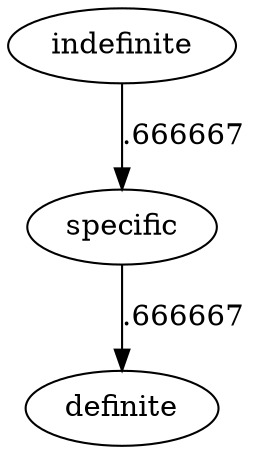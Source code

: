 digraph definiteness {
	graph [odds = 0.2]; // WALS
	// conflation with deictic_distance smallish, because deictic_distance by itself gives much the same effect.
	graph [conflation = "{deictic_distance: 0.075}"]; 
	edge [twoway = 1];
	indefinite -> specific [weight = .666667, label = .666667];
	specific [seed_retention = 0.075];
	specific [product_with = "[deictic_distance]"];
	specific [syncretism = "{deictic_distance: 2}"];
	specific -> definite [weight = .666667, label = .666667];
	definite [product_with = "[deictic_distance]"];
	definite [syncretism = "{deictic_distance: 2}"];
}
